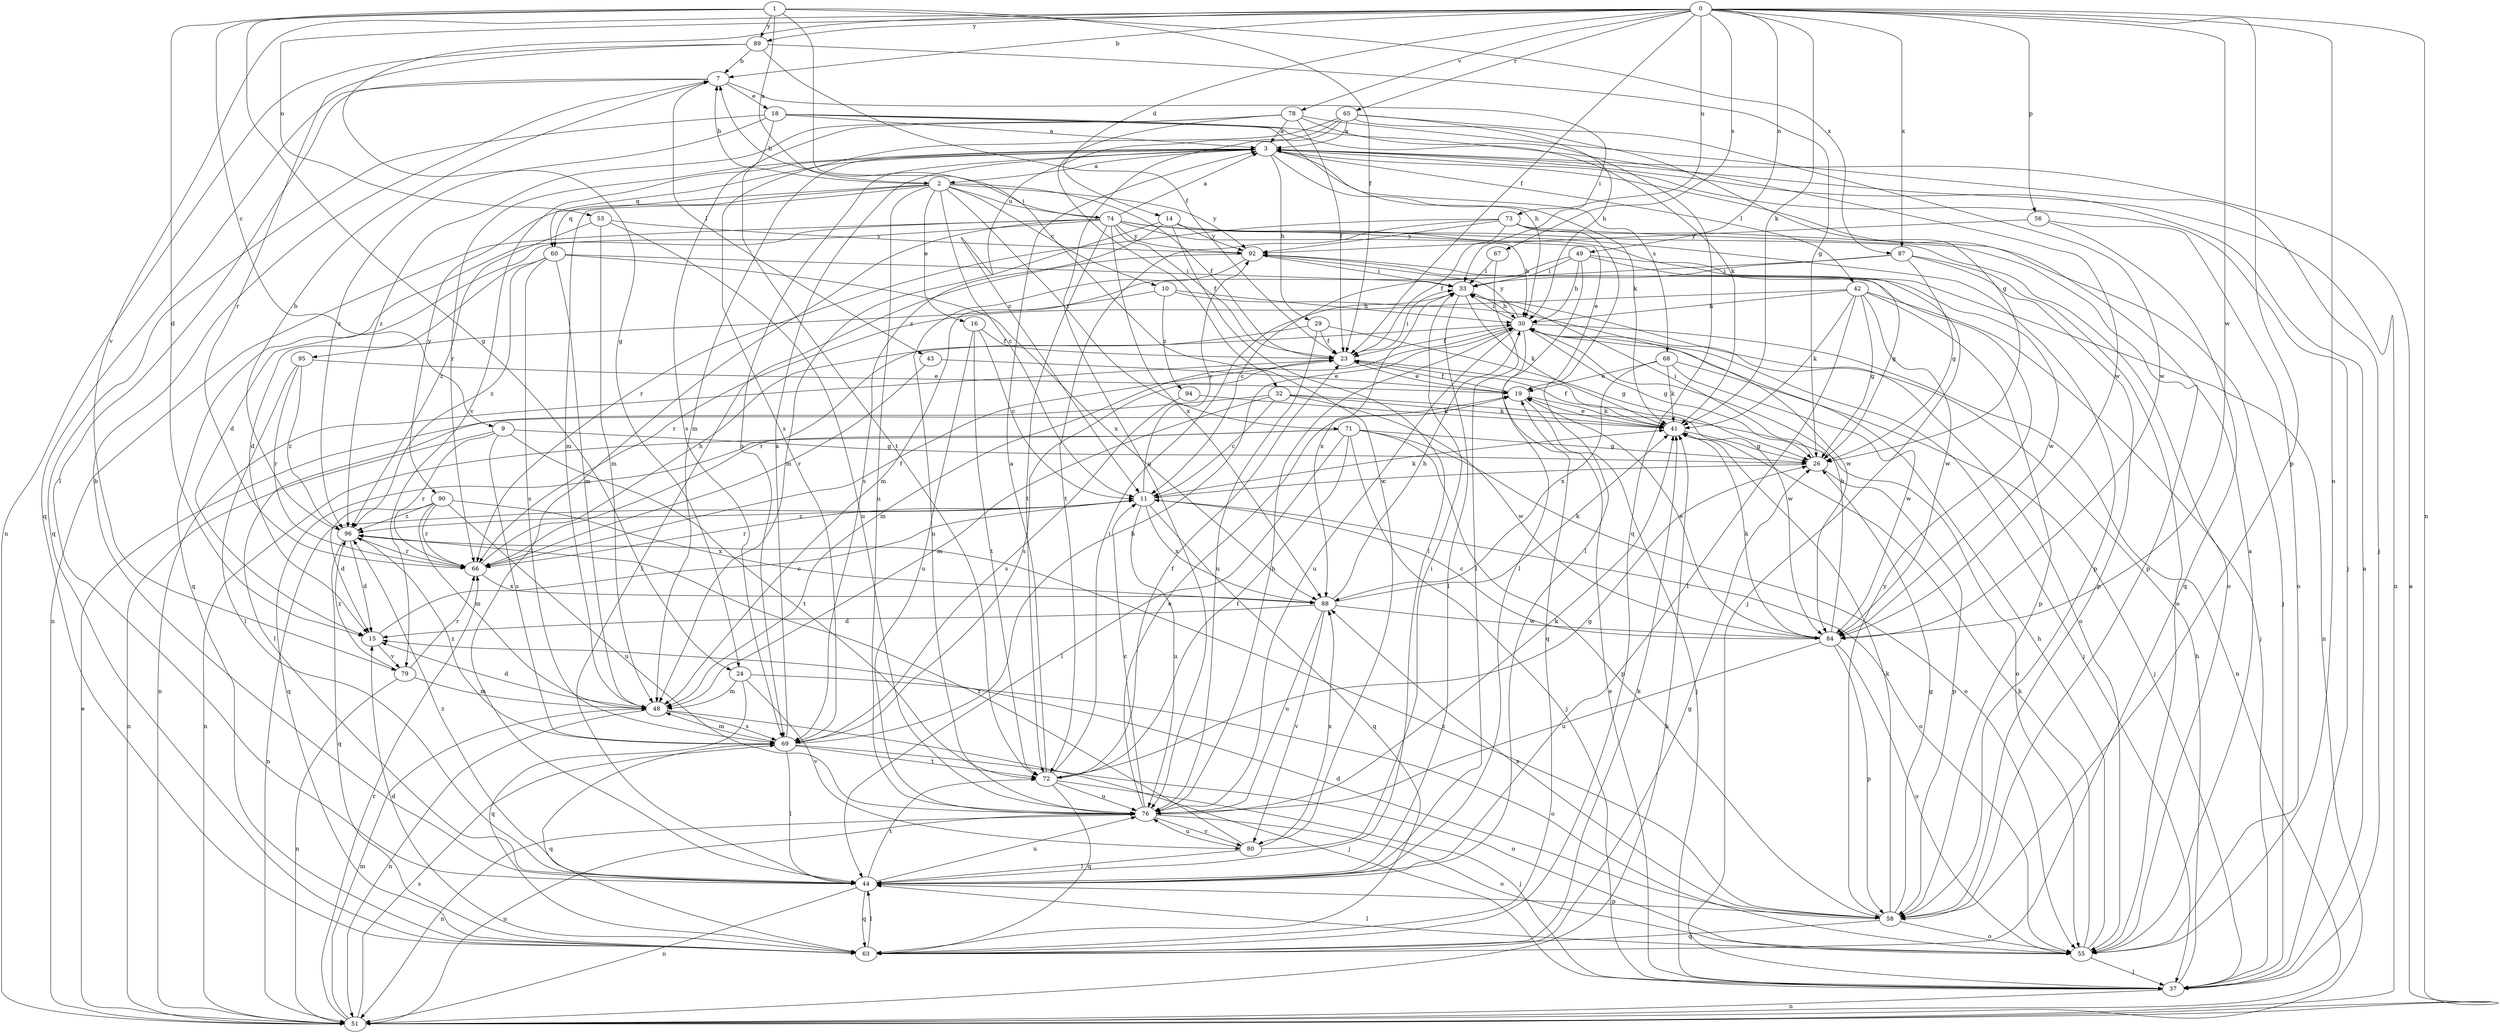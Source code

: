 strict digraph  {
0;
1;
2;
3;
7;
9;
10;
11;
14;
15;
16;
18;
19;
23;
24;
26;
29;
30;
32;
33;
37;
41;
42;
43;
44;
48;
49;
51;
53;
55;
56;
58;
60;
63;
65;
66;
67;
68;
69;
71;
72;
73;
74;
76;
78;
79;
80;
84;
87;
88;
89;
90;
92;
94;
95;
96;
0 -> 7  [label=b];
0 -> 14  [label=d];
0 -> 23  [label=f];
0 -> 24  [label=g];
0 -> 41  [label=k];
0 -> 49  [label=n];
0 -> 51  [label=n];
0 -> 53  [label=o];
0 -> 55  [label=o];
0 -> 56  [label=p];
0 -> 58  [label=p];
0 -> 65  [label=r];
0 -> 67  [label=s];
0 -> 73  [label=u];
0 -> 78  [label=v];
0 -> 79  [label=v];
0 -> 84  [label=w];
0 -> 87  [label=x];
0 -> 89  [label=y];
1 -> 2  [label=a];
1 -> 9  [label=c];
1 -> 15  [label=d];
1 -> 23  [label=f];
1 -> 24  [label=g];
1 -> 32  [label=i];
1 -> 87  [label=x];
1 -> 89  [label=y];
2 -> 7  [label=b];
2 -> 10  [label=c];
2 -> 11  [label=c];
2 -> 16  [label=e];
2 -> 23  [label=f];
2 -> 48  [label=m];
2 -> 60  [label=q];
2 -> 71  [label=t];
2 -> 74  [label=u];
2 -> 76  [label=u];
2 -> 90  [label=y];
2 -> 92  [label=y];
3 -> 2  [label=a];
3 -> 29  [label=h];
3 -> 37  [label=j];
3 -> 41  [label=k];
3 -> 42  [label=l];
3 -> 48  [label=m];
3 -> 51  [label=n];
3 -> 60  [label=q];
3 -> 66  [label=r];
3 -> 68  [label=s];
3 -> 69  [label=s];
3 -> 79  [label=v];
7 -> 18  [label=e];
7 -> 33  [label=i];
7 -> 43  [label=l];
7 -> 44  [label=l];
7 -> 63  [label=q];
9 -> 26  [label=g];
9 -> 51  [label=n];
9 -> 66  [label=r];
9 -> 69  [label=s];
9 -> 72  [label=t];
10 -> 30  [label=h];
10 -> 84  [label=w];
10 -> 94  [label=z];
10 -> 95  [label=z];
11 -> 41  [label=k];
11 -> 51  [label=n];
11 -> 55  [label=o];
11 -> 63  [label=q];
11 -> 66  [label=r];
11 -> 76  [label=u];
11 -> 88  [label=x];
11 -> 92  [label=y];
11 -> 96  [label=z];
14 -> 44  [label=l];
14 -> 48  [label=m];
14 -> 55  [label=o];
14 -> 69  [label=s];
14 -> 92  [label=y];
15 -> 11  [label=c];
15 -> 79  [label=v];
16 -> 11  [label=c];
16 -> 23  [label=f];
16 -> 72  [label=t];
16 -> 76  [label=u];
18 -> 3  [label=a];
18 -> 30  [label=h];
18 -> 41  [label=k];
18 -> 63  [label=q];
18 -> 72  [label=t];
18 -> 84  [label=w];
18 -> 96  [label=z];
19 -> 23  [label=f];
19 -> 37  [label=j];
19 -> 41  [label=k];
23 -> 19  [label=e];
23 -> 33  [label=i];
23 -> 51  [label=n];
23 -> 69  [label=s];
23 -> 84  [label=w];
24 -> 48  [label=m];
24 -> 55  [label=o];
24 -> 63  [label=q];
24 -> 80  [label=v];
26 -> 11  [label=c];
26 -> 33  [label=i];
26 -> 58  [label=p];
29 -> 23  [label=f];
29 -> 26  [label=g];
29 -> 66  [label=r];
29 -> 76  [label=u];
30 -> 23  [label=f];
30 -> 26  [label=g];
30 -> 33  [label=i];
30 -> 37  [label=j];
30 -> 48  [label=m];
30 -> 51  [label=n];
30 -> 63  [label=q];
30 -> 76  [label=u];
30 -> 92  [label=y];
32 -> 11  [label=c];
32 -> 41  [label=k];
32 -> 44  [label=l];
32 -> 48  [label=m];
32 -> 55  [label=o];
32 -> 84  [label=w];
33 -> 30  [label=h];
33 -> 41  [label=k];
33 -> 44  [label=l];
33 -> 55  [label=o];
33 -> 88  [label=x];
37 -> 3  [label=a];
37 -> 19  [label=e];
37 -> 30  [label=h];
37 -> 51  [label=n];
41 -> 19  [label=e];
41 -> 23  [label=f];
41 -> 26  [label=g];
42 -> 26  [label=g];
42 -> 30  [label=h];
42 -> 37  [label=j];
42 -> 41  [label=k];
42 -> 44  [label=l];
42 -> 58  [label=p];
42 -> 66  [label=r];
42 -> 84  [label=w];
43 -> 19  [label=e];
43 -> 66  [label=r];
44 -> 7  [label=b];
44 -> 51  [label=n];
44 -> 58  [label=p];
44 -> 63  [label=q];
44 -> 72  [label=t];
44 -> 76  [label=u];
44 -> 96  [label=z];
48 -> 15  [label=d];
48 -> 37  [label=j];
48 -> 51  [label=n];
48 -> 69  [label=s];
49 -> 26  [label=g];
49 -> 30  [label=h];
49 -> 33  [label=i];
49 -> 44  [label=l];
49 -> 48  [label=m];
49 -> 51  [label=n];
51 -> 3  [label=a];
51 -> 19  [label=e];
51 -> 41  [label=k];
51 -> 48  [label=m];
51 -> 66  [label=r];
51 -> 69  [label=s];
51 -> 76  [label=u];
53 -> 48  [label=m];
53 -> 76  [label=u];
53 -> 92  [label=y];
53 -> 96  [label=z];
55 -> 3  [label=a];
55 -> 30  [label=h];
55 -> 37  [label=j];
55 -> 41  [label=k];
55 -> 44  [label=l];
56 -> 55  [label=o];
56 -> 63  [label=q];
56 -> 92  [label=y];
58 -> 15  [label=d];
58 -> 26  [label=g];
58 -> 41  [label=k];
58 -> 55  [label=o];
58 -> 63  [label=q];
58 -> 88  [label=x];
58 -> 92  [label=y];
58 -> 96  [label=z];
60 -> 15  [label=d];
60 -> 33  [label=i];
60 -> 48  [label=m];
60 -> 69  [label=s];
60 -> 88  [label=x];
60 -> 96  [label=z];
63 -> 15  [label=d];
63 -> 26  [label=g];
63 -> 41  [label=k];
63 -> 44  [label=l];
65 -> 3  [label=a];
65 -> 11  [label=c];
65 -> 26  [label=g];
65 -> 30  [label=h];
65 -> 69  [label=s];
65 -> 76  [label=u];
65 -> 84  [label=w];
66 -> 23  [label=f];
66 -> 30  [label=h];
66 -> 88  [label=x];
67 -> 33  [label=i];
67 -> 44  [label=l];
68 -> 19  [label=e];
68 -> 37  [label=j];
68 -> 41  [label=k];
68 -> 84  [label=w];
68 -> 88  [label=x];
69 -> 3  [label=a];
69 -> 30  [label=h];
69 -> 44  [label=l];
69 -> 48  [label=m];
69 -> 55  [label=o];
69 -> 63  [label=q];
69 -> 72  [label=t];
69 -> 96  [label=z];
71 -> 26  [label=g];
71 -> 37  [label=j];
71 -> 44  [label=l];
71 -> 51  [label=n];
71 -> 55  [label=o];
71 -> 58  [label=p];
71 -> 63  [label=q];
71 -> 72  [label=t];
72 -> 3  [label=a];
72 -> 23  [label=f];
72 -> 26  [label=g];
72 -> 33  [label=i];
72 -> 37  [label=j];
72 -> 63  [label=q];
72 -> 76  [label=u];
73 -> 23  [label=f];
73 -> 37  [label=j];
73 -> 44  [label=l];
73 -> 58  [label=p];
73 -> 66  [label=r];
73 -> 72  [label=t];
73 -> 92  [label=y];
74 -> 3  [label=a];
74 -> 7  [label=b];
74 -> 15  [label=d];
74 -> 19  [label=e];
74 -> 23  [label=f];
74 -> 30  [label=h];
74 -> 37  [label=j];
74 -> 44  [label=l];
74 -> 51  [label=n];
74 -> 58  [label=p];
74 -> 63  [label=q];
74 -> 72  [label=t];
74 -> 88  [label=x];
74 -> 92  [label=y];
76 -> 11  [label=c];
76 -> 19  [label=e];
76 -> 30  [label=h];
76 -> 41  [label=k];
76 -> 51  [label=n];
76 -> 55  [label=o];
76 -> 80  [label=v];
78 -> 3  [label=a];
78 -> 23  [label=f];
78 -> 37  [label=j];
78 -> 63  [label=q];
78 -> 69  [label=s];
78 -> 80  [label=v];
78 -> 96  [label=z];
79 -> 48  [label=m];
79 -> 51  [label=n];
79 -> 66  [label=r];
79 -> 96  [label=z];
80 -> 33  [label=i];
80 -> 44  [label=l];
80 -> 76  [label=u];
80 -> 88  [label=x];
80 -> 96  [label=z];
84 -> 11  [label=c];
84 -> 19  [label=e];
84 -> 30  [label=h];
84 -> 41  [label=k];
84 -> 55  [label=o];
84 -> 58  [label=p];
84 -> 76  [label=u];
87 -> 11  [label=c];
87 -> 26  [label=g];
87 -> 33  [label=i];
87 -> 55  [label=o];
87 -> 58  [label=p];
88 -> 15  [label=d];
88 -> 30  [label=h];
88 -> 41  [label=k];
88 -> 76  [label=u];
88 -> 80  [label=v];
88 -> 84  [label=w];
89 -> 7  [label=b];
89 -> 23  [label=f];
89 -> 26  [label=g];
89 -> 51  [label=n];
89 -> 66  [label=r];
90 -> 15  [label=d];
90 -> 48  [label=m];
90 -> 66  [label=r];
90 -> 76  [label=u];
90 -> 88  [label=x];
90 -> 96  [label=z];
92 -> 33  [label=i];
92 -> 44  [label=l];
92 -> 76  [label=u];
92 -> 84  [label=w];
94 -> 41  [label=k];
94 -> 69  [label=s];
95 -> 19  [label=e];
95 -> 44  [label=l];
95 -> 66  [label=r];
95 -> 96  [label=z];
96 -> 7  [label=b];
96 -> 15  [label=d];
96 -> 63  [label=q];
96 -> 66  [label=r];
}
